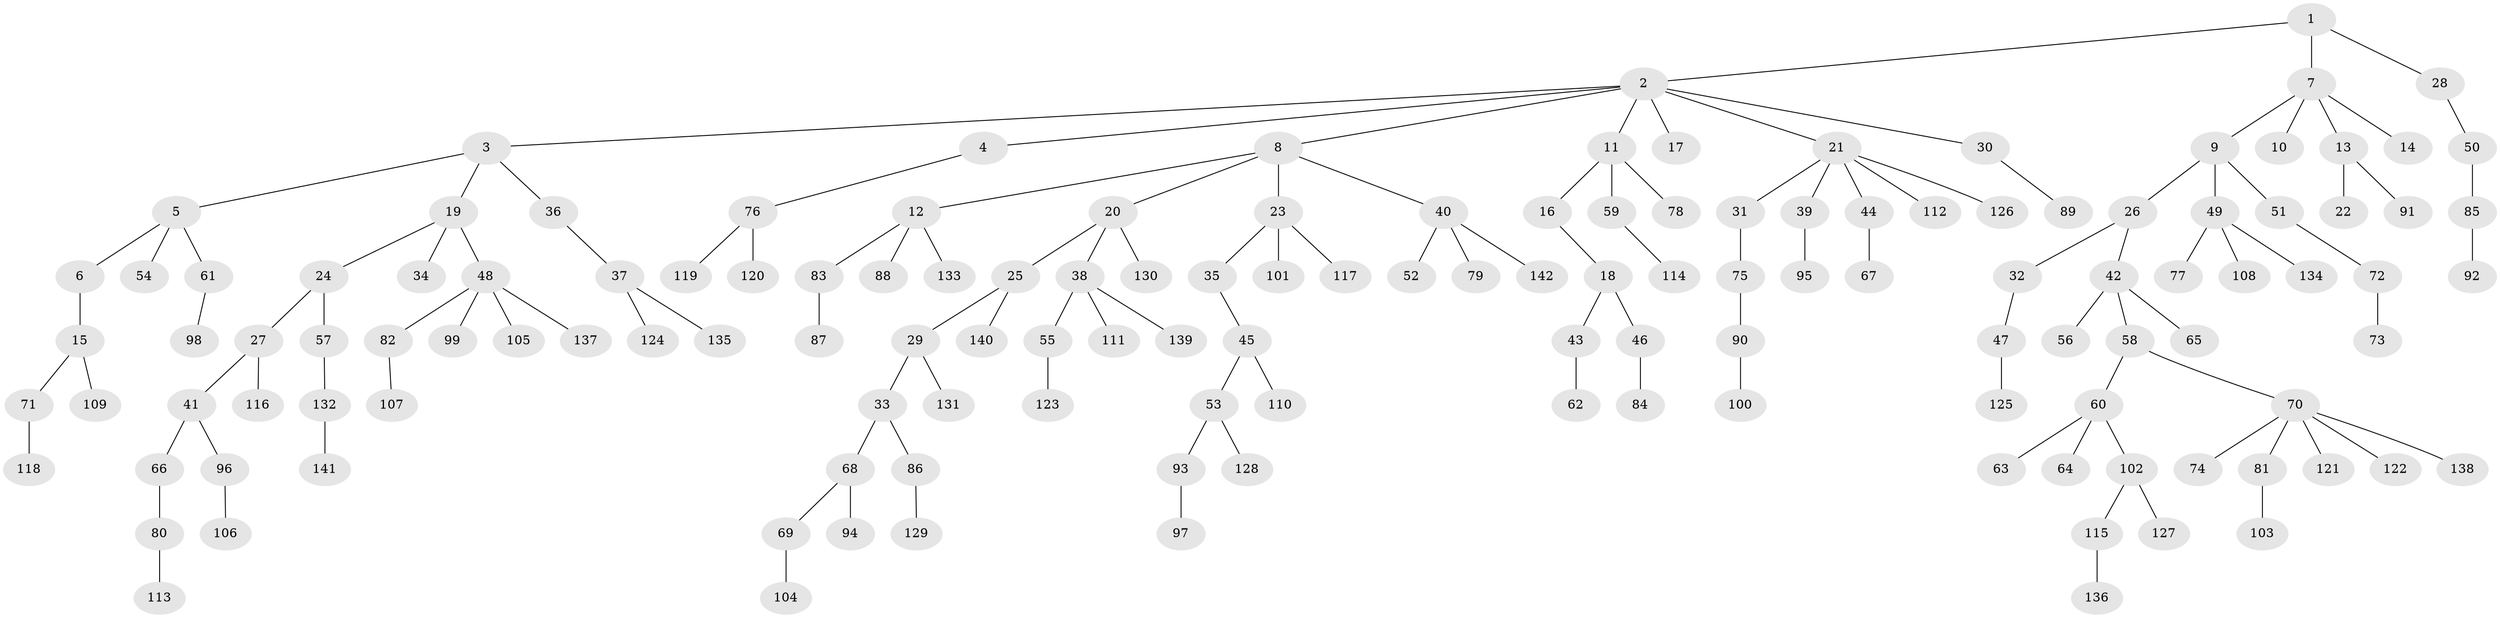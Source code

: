 // coarse degree distribution, {3: 0.2, 4: 0.03, 1: 0.45, 2: 0.27, 7: 0.01, 5: 0.04}
// Generated by graph-tools (version 1.1) at 2025/37/03/04/25 23:37:17]
// undirected, 142 vertices, 141 edges
graph export_dot {
  node [color=gray90,style=filled];
  1;
  2;
  3;
  4;
  5;
  6;
  7;
  8;
  9;
  10;
  11;
  12;
  13;
  14;
  15;
  16;
  17;
  18;
  19;
  20;
  21;
  22;
  23;
  24;
  25;
  26;
  27;
  28;
  29;
  30;
  31;
  32;
  33;
  34;
  35;
  36;
  37;
  38;
  39;
  40;
  41;
  42;
  43;
  44;
  45;
  46;
  47;
  48;
  49;
  50;
  51;
  52;
  53;
  54;
  55;
  56;
  57;
  58;
  59;
  60;
  61;
  62;
  63;
  64;
  65;
  66;
  67;
  68;
  69;
  70;
  71;
  72;
  73;
  74;
  75;
  76;
  77;
  78;
  79;
  80;
  81;
  82;
  83;
  84;
  85;
  86;
  87;
  88;
  89;
  90;
  91;
  92;
  93;
  94;
  95;
  96;
  97;
  98;
  99;
  100;
  101;
  102;
  103;
  104;
  105;
  106;
  107;
  108;
  109;
  110;
  111;
  112;
  113;
  114;
  115;
  116;
  117;
  118;
  119;
  120;
  121;
  122;
  123;
  124;
  125;
  126;
  127;
  128;
  129;
  130;
  131;
  132;
  133;
  134;
  135;
  136;
  137;
  138;
  139;
  140;
  141;
  142;
  1 -- 2;
  1 -- 7;
  1 -- 28;
  2 -- 3;
  2 -- 4;
  2 -- 8;
  2 -- 11;
  2 -- 17;
  2 -- 21;
  2 -- 30;
  3 -- 5;
  3 -- 19;
  3 -- 36;
  4 -- 76;
  5 -- 6;
  5 -- 54;
  5 -- 61;
  6 -- 15;
  7 -- 9;
  7 -- 10;
  7 -- 13;
  7 -- 14;
  8 -- 12;
  8 -- 20;
  8 -- 23;
  8 -- 40;
  9 -- 26;
  9 -- 49;
  9 -- 51;
  11 -- 16;
  11 -- 59;
  11 -- 78;
  12 -- 83;
  12 -- 88;
  12 -- 133;
  13 -- 22;
  13 -- 91;
  15 -- 71;
  15 -- 109;
  16 -- 18;
  18 -- 43;
  18 -- 46;
  19 -- 24;
  19 -- 34;
  19 -- 48;
  20 -- 25;
  20 -- 38;
  20 -- 130;
  21 -- 31;
  21 -- 39;
  21 -- 44;
  21 -- 112;
  21 -- 126;
  23 -- 35;
  23 -- 101;
  23 -- 117;
  24 -- 27;
  24 -- 57;
  25 -- 29;
  25 -- 140;
  26 -- 32;
  26 -- 42;
  27 -- 41;
  27 -- 116;
  28 -- 50;
  29 -- 33;
  29 -- 131;
  30 -- 89;
  31 -- 75;
  32 -- 47;
  33 -- 68;
  33 -- 86;
  35 -- 45;
  36 -- 37;
  37 -- 124;
  37 -- 135;
  38 -- 55;
  38 -- 111;
  38 -- 139;
  39 -- 95;
  40 -- 52;
  40 -- 79;
  40 -- 142;
  41 -- 66;
  41 -- 96;
  42 -- 56;
  42 -- 58;
  42 -- 65;
  43 -- 62;
  44 -- 67;
  45 -- 53;
  45 -- 110;
  46 -- 84;
  47 -- 125;
  48 -- 82;
  48 -- 99;
  48 -- 105;
  48 -- 137;
  49 -- 77;
  49 -- 108;
  49 -- 134;
  50 -- 85;
  51 -- 72;
  53 -- 93;
  53 -- 128;
  55 -- 123;
  57 -- 132;
  58 -- 60;
  58 -- 70;
  59 -- 114;
  60 -- 63;
  60 -- 64;
  60 -- 102;
  61 -- 98;
  66 -- 80;
  68 -- 69;
  68 -- 94;
  69 -- 104;
  70 -- 74;
  70 -- 81;
  70 -- 121;
  70 -- 122;
  70 -- 138;
  71 -- 118;
  72 -- 73;
  75 -- 90;
  76 -- 119;
  76 -- 120;
  80 -- 113;
  81 -- 103;
  82 -- 107;
  83 -- 87;
  85 -- 92;
  86 -- 129;
  90 -- 100;
  93 -- 97;
  96 -- 106;
  102 -- 115;
  102 -- 127;
  115 -- 136;
  132 -- 141;
}
